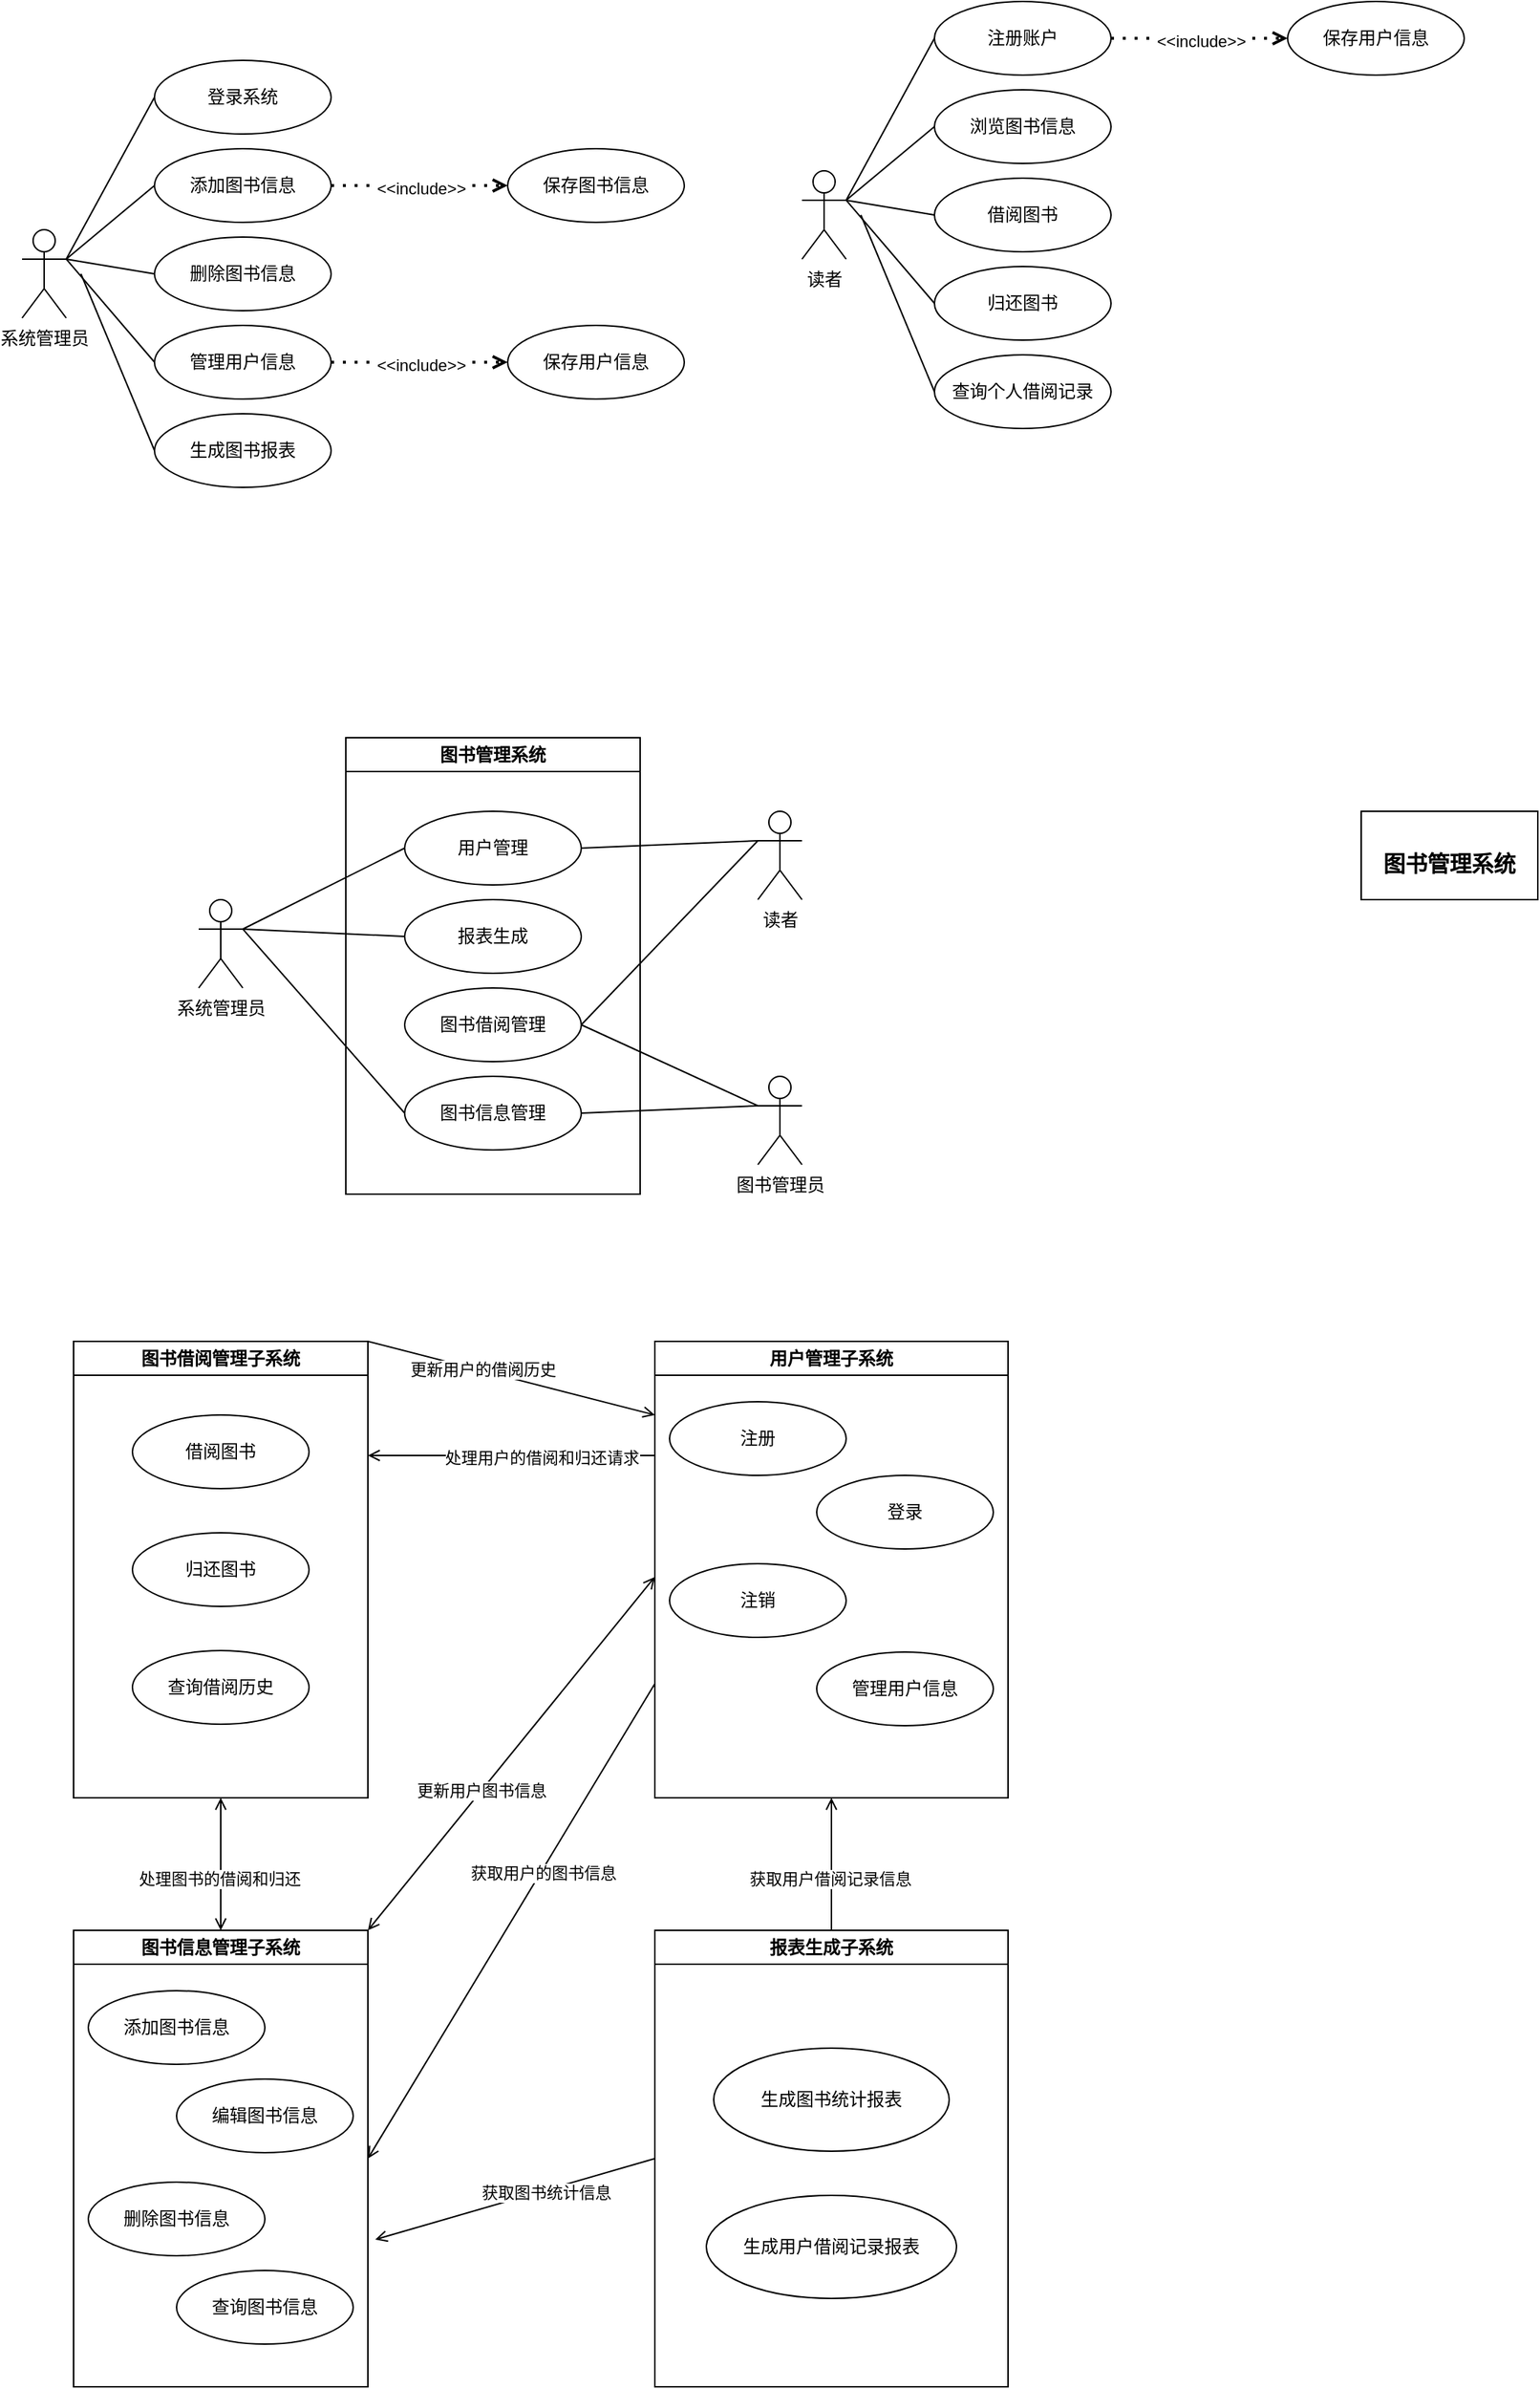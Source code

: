 <mxfile version="23.0.0" type="github">
  <diagram name="第 1 页" id="1S-oWMN58DFkhCVR-oqF">
    <mxGraphModel dx="646" dy="948" grid="1" gridSize="10" guides="1" tooltips="1" connect="1" arrows="1" fold="1" page="1" pageScale="1" pageWidth="827" pageHeight="1169" math="0" shadow="0">
      <root>
        <mxCell id="0" />
        <mxCell id="1" parent="0" />
        <mxCell id="vZ_JJnpRFsUOViejhZNN-1" value="系统管理员" style="shape=umlActor;verticalLabelPosition=bottom;verticalAlign=top;html=1;outlineConnect=0;" parent="1" vertex="1">
          <mxGeometry x="160" y="305" width="30" height="60" as="geometry" />
        </mxCell>
        <mxCell id="vZ_JJnpRFsUOViejhZNN-4" value="登录系统" style="ellipse;whiteSpace=wrap;html=1;" parent="1" vertex="1">
          <mxGeometry x="250" y="190" width="120" height="50" as="geometry" />
        </mxCell>
        <mxCell id="vZ_JJnpRFsUOViejhZNN-5" value="添加图书信息" style="ellipse;whiteSpace=wrap;html=1;" parent="1" vertex="1">
          <mxGeometry x="250" y="250" width="120" height="50" as="geometry" />
        </mxCell>
        <mxCell id="vZ_JJnpRFsUOViejhZNN-6" value="删除图书信息" style="ellipse;whiteSpace=wrap;html=1;" parent="1" vertex="1">
          <mxGeometry x="250" y="310" width="120" height="50" as="geometry" />
        </mxCell>
        <mxCell id="vZ_JJnpRFsUOViejhZNN-7" value="管理用户信息" style="ellipse;whiteSpace=wrap;html=1;" parent="1" vertex="1">
          <mxGeometry x="250" y="370" width="120" height="50" as="geometry" />
        </mxCell>
        <mxCell id="vZ_JJnpRFsUOViejhZNN-8" value="生成图书报表" style="ellipse;whiteSpace=wrap;html=1;" parent="1" vertex="1">
          <mxGeometry x="250" y="430" width="120" height="50" as="geometry" />
        </mxCell>
        <mxCell id="vZ_JJnpRFsUOViejhZNN-10" value="" style="endArrow=none;html=1;rounded=0;exitX=1;exitY=0.333;exitDx=0;exitDy=0;exitPerimeter=0;entryX=0;entryY=0.5;entryDx=0;entryDy=0;targetPerimeterSpacing=0;startArrow=none;startFill=0;endFill=0;" parent="1" source="vZ_JJnpRFsUOViejhZNN-1" target="vZ_JJnpRFsUOViejhZNN-4" edge="1">
          <mxGeometry width="50" height="50" relative="1" as="geometry">
            <mxPoint x="190" y="290" as="sourcePoint" />
            <mxPoint x="240" y="240" as="targetPoint" />
          </mxGeometry>
        </mxCell>
        <mxCell id="vZ_JJnpRFsUOViejhZNN-15" value="" style="endArrow=none;html=1;rounded=0;exitX=1;exitY=0.333;exitDx=0;exitDy=0;exitPerimeter=0;entryX=0;entryY=0.5;entryDx=0;entryDy=0;targetPerimeterSpacing=0;startArrow=none;startFill=0;endFill=0;" parent="1" source="vZ_JJnpRFsUOViejhZNN-1" target="vZ_JJnpRFsUOViejhZNN-5" edge="1">
          <mxGeometry width="50" height="50" relative="1" as="geometry">
            <mxPoint x="193" y="321" as="sourcePoint" />
            <mxPoint x="260" y="225" as="targetPoint" />
          </mxGeometry>
        </mxCell>
        <mxCell id="vZ_JJnpRFsUOViejhZNN-16" value="" style="endArrow=none;html=1;rounded=0;exitX=1;exitY=0.333;exitDx=0;exitDy=0;exitPerimeter=0;entryX=0;entryY=0.5;entryDx=0;entryDy=0;targetPerimeterSpacing=0;startArrow=none;startFill=0;endFill=0;" parent="1" source="vZ_JJnpRFsUOViejhZNN-1" target="vZ_JJnpRFsUOViejhZNN-6" edge="1">
          <mxGeometry width="50" height="50" relative="1" as="geometry">
            <mxPoint x="203" y="331" as="sourcePoint" />
            <mxPoint x="270" y="235" as="targetPoint" />
          </mxGeometry>
        </mxCell>
        <mxCell id="vZ_JJnpRFsUOViejhZNN-17" value="" style="endArrow=none;html=1;rounded=0;entryX=0;entryY=0.5;entryDx=0;entryDy=0;targetPerimeterSpacing=0;startArrow=none;startFill=0;endFill=0;exitX=1;exitY=0.333;exitDx=0;exitDy=0;exitPerimeter=0;" parent="1" source="vZ_JJnpRFsUOViejhZNN-1" target="vZ_JJnpRFsUOViejhZNN-7" edge="1">
          <mxGeometry width="50" height="50" relative="1" as="geometry">
            <mxPoint x="190" y="330" as="sourcePoint" />
            <mxPoint x="280" y="245" as="targetPoint" />
          </mxGeometry>
        </mxCell>
        <mxCell id="vZ_JJnpRFsUOViejhZNN-18" value="" style="endArrow=none;html=1;rounded=0;entryX=0;entryY=0.5;entryDx=0;entryDy=0;targetPerimeterSpacing=0;startArrow=none;startFill=0;endFill=0;exitX=1;exitY=0.333;exitDx=0;exitDy=0;exitPerimeter=0;" parent="1" source="vZ_JJnpRFsUOViejhZNN-28" target="vZ_JJnpRFsUOViejhZNN-27" edge="1">
          <mxGeometry width="50" height="50" relative="1" as="geometry">
            <mxPoint x="320" y="530" as="sourcePoint" />
            <mxPoint x="380" y="660" as="targetPoint" />
          </mxGeometry>
        </mxCell>
        <mxCell id="vZ_JJnpRFsUOViejhZNN-19" value="i" style="endArrow=open;dashed=1;html=1;dashPattern=1 3;strokeWidth=2;rounded=0;exitX=1;exitY=0.5;exitDx=0;exitDy=0;entryX=0;entryY=0.5;entryDx=0;entryDy=0;endFill=0;" parent="1" source="vZ_JJnpRFsUOViejhZNN-5" target="vZ_JJnpRFsUOViejhZNN-20" edge="1">
          <mxGeometry width="50" height="50" relative="1" as="geometry">
            <mxPoint x="389" y="220" as="sourcePoint" />
            <mxPoint x="439" y="170" as="targetPoint" />
          </mxGeometry>
        </mxCell>
        <mxCell id="vZ_JJnpRFsUOViejhZNN-21" value="&amp;lt;&amp;lt;include&amp;gt;&amp;gt;" style="edgeLabel;html=1;align=center;verticalAlign=middle;resizable=0;points=[];" parent="vZ_JJnpRFsUOViejhZNN-19" vertex="1" connectable="0">
          <mxGeometry x="0.012" y="-2" relative="1" as="geometry">
            <mxPoint as="offset" />
          </mxGeometry>
        </mxCell>
        <mxCell id="vZ_JJnpRFsUOViejhZNN-20" value="保存图书信息" style="ellipse;whiteSpace=wrap;html=1;" parent="1" vertex="1">
          <mxGeometry x="490" y="250" width="120" height="50" as="geometry" />
        </mxCell>
        <mxCell id="vZ_JJnpRFsUOViejhZNN-23" value="保存用户信息" style="ellipse;whiteSpace=wrap;html=1;" parent="1" vertex="1">
          <mxGeometry x="490" y="370" width="120" height="50" as="geometry" />
        </mxCell>
        <mxCell id="vZ_JJnpRFsUOViejhZNN-24" value="i" style="endArrow=open;dashed=1;html=1;dashPattern=1 3;strokeWidth=2;rounded=0;exitX=1;exitY=0.5;exitDx=0;exitDy=0;entryX=0;entryY=0.5;entryDx=0;entryDy=0;endFill=0;" parent="1" source="vZ_JJnpRFsUOViejhZNN-7" target="vZ_JJnpRFsUOViejhZNN-23" edge="1">
          <mxGeometry width="50" height="50" relative="1" as="geometry">
            <mxPoint x="380" y="359" as="sourcePoint" />
            <mxPoint x="500" y="359" as="targetPoint" />
          </mxGeometry>
        </mxCell>
        <mxCell id="vZ_JJnpRFsUOViejhZNN-25" value="&amp;lt;&amp;lt;include&amp;gt;&amp;gt;" style="edgeLabel;html=1;align=center;verticalAlign=middle;resizable=0;points=[];" parent="vZ_JJnpRFsUOViejhZNN-24" vertex="1" connectable="0">
          <mxGeometry x="0.012" y="-2" relative="1" as="geometry">
            <mxPoint as="offset" />
          </mxGeometry>
        </mxCell>
        <mxCell id="vZ_JJnpRFsUOViejhZNN-26" value="图书管理系统" style="swimlane;whiteSpace=wrap;html=1;" parent="1" vertex="1">
          <mxGeometry x="380" y="650" width="200" height="310" as="geometry">
            <mxRectangle x="290" y="690" width="110" height="30" as="alternateBounds" />
          </mxGeometry>
        </mxCell>
        <mxCell id="vZ_JJnpRFsUOViejhZNN-27" value="图书信息管理" style="ellipse;whiteSpace=wrap;html=1;" parent="vZ_JJnpRFsUOViejhZNN-26" vertex="1">
          <mxGeometry x="40" y="230" width="120" height="50" as="geometry" />
        </mxCell>
        <mxCell id="vZ_JJnpRFsUOViejhZNN-33" value="图书借阅管理" style="ellipse;whiteSpace=wrap;html=1;" parent="vZ_JJnpRFsUOViejhZNN-26" vertex="1">
          <mxGeometry x="40" y="170" width="120" height="50" as="geometry" />
        </mxCell>
        <mxCell id="vZ_JJnpRFsUOViejhZNN-34" value="用户管理" style="ellipse;whiteSpace=wrap;html=1;" parent="vZ_JJnpRFsUOViejhZNN-26" vertex="1">
          <mxGeometry x="40" y="50" width="120" height="50" as="geometry" />
        </mxCell>
        <mxCell id="vZ_JJnpRFsUOViejhZNN-35" value="报表生成" style="ellipse;whiteSpace=wrap;html=1;" parent="vZ_JJnpRFsUOViejhZNN-26" vertex="1">
          <mxGeometry x="40" y="110" width="120" height="50" as="geometry" />
        </mxCell>
        <mxCell id="vZ_JJnpRFsUOViejhZNN-28" value="系统管理员" style="shape=umlActor;verticalLabelPosition=bottom;verticalAlign=top;html=1;outlineConnect=0;" parent="1" vertex="1">
          <mxGeometry x="280" y="760" width="30" height="60" as="geometry" />
        </mxCell>
        <mxCell id="vZ_JJnpRFsUOViejhZNN-29" value="图书管理员" style="shape=umlActor;verticalLabelPosition=bottom;verticalAlign=top;html=1;outlineConnect=0;" parent="1" vertex="1">
          <mxGeometry x="660" y="880" width="30" height="60" as="geometry" />
        </mxCell>
        <mxCell id="vZ_JJnpRFsUOViejhZNN-30" value="读者" style="shape=umlActor;verticalLabelPosition=bottom;verticalAlign=top;html=1;outlineConnect=0;" parent="1" vertex="1">
          <mxGeometry x="660" y="700" width="30" height="60" as="geometry" />
        </mxCell>
        <mxCell id="vZ_JJnpRFsUOViejhZNN-36" value="" style="endArrow=none;html=1;rounded=0;entryX=0;entryY=0.5;entryDx=0;entryDy=0;targetPerimeterSpacing=0;startArrow=none;startFill=0;endFill=0;exitX=1;exitY=0.333;exitDx=0;exitDy=0;exitPerimeter=0;" parent="1" target="vZ_JJnpRFsUOViejhZNN-8" edge="1">
          <mxGeometry width="50" height="50" relative="1" as="geometry">
            <mxPoint x="200" y="335" as="sourcePoint" />
            <mxPoint x="260" y="465" as="targetPoint" />
          </mxGeometry>
        </mxCell>
        <mxCell id="vZ_JJnpRFsUOViejhZNN-37" value="" style="endArrow=none;html=1;rounded=0;entryX=0;entryY=0.5;entryDx=0;entryDy=0;targetPerimeterSpacing=0;startArrow=none;startFill=0;endFill=0;" parent="1" target="vZ_JJnpRFsUOViejhZNN-34" edge="1">
          <mxGeometry width="50" height="50" relative="1" as="geometry">
            <mxPoint x="310" y="780" as="sourcePoint" />
            <mxPoint x="430" y="725" as="targetPoint" />
          </mxGeometry>
        </mxCell>
        <mxCell id="vZ_JJnpRFsUOViejhZNN-38" value="" style="endArrow=none;html=1;rounded=0;entryX=0;entryY=0.5;entryDx=0;entryDy=0;targetPerimeterSpacing=0;startArrow=none;startFill=0;endFill=0;" parent="1" target="vZ_JJnpRFsUOViejhZNN-35" edge="1">
          <mxGeometry width="50" height="50" relative="1" as="geometry">
            <mxPoint x="310" y="780" as="sourcePoint" />
            <mxPoint x="440" y="735" as="targetPoint" />
          </mxGeometry>
        </mxCell>
        <mxCell id="vZ_JJnpRFsUOViejhZNN-39" value="" style="endArrow=none;html=1;rounded=0;entryX=1;entryY=0.5;entryDx=0;entryDy=0;targetPerimeterSpacing=0;startArrow=none;startFill=0;endFill=0;exitX=0;exitY=0.333;exitDx=0;exitDy=0;exitPerimeter=0;" parent="1" source="vZ_JJnpRFsUOViejhZNN-30" target="vZ_JJnpRFsUOViejhZNN-33" edge="1">
          <mxGeometry width="50" height="50" relative="1" as="geometry">
            <mxPoint x="550" y="617" as="sourcePoint" />
            <mxPoint x="660" y="552" as="targetPoint" />
          </mxGeometry>
        </mxCell>
        <mxCell id="vZ_JJnpRFsUOViejhZNN-40" value="" style="endArrow=none;html=1;rounded=0;entryX=1;entryY=0.5;entryDx=0;entryDy=0;targetPerimeterSpacing=0;startArrow=none;startFill=0;endFill=0;exitX=0;exitY=0.333;exitDx=0;exitDy=0;exitPerimeter=0;" parent="1" source="vZ_JJnpRFsUOViejhZNN-29" target="vZ_JJnpRFsUOViejhZNN-27" edge="1">
          <mxGeometry width="50" height="50" relative="1" as="geometry">
            <mxPoint x="440" y="1055" as="sourcePoint" />
            <mxPoint x="550" y="990" as="targetPoint" />
          </mxGeometry>
        </mxCell>
        <mxCell id="vZ_JJnpRFsUOViejhZNN-42" value="" style="endArrow=none;html=1;rounded=0;targetPerimeterSpacing=0;startArrow=none;startFill=0;endFill=0;exitX=0;exitY=0.333;exitDx=0;exitDy=0;exitPerimeter=0;entryX=1;entryY=0.5;entryDx=0;entryDy=0;" parent="1" source="vZ_JJnpRFsUOViejhZNN-29" target="vZ_JJnpRFsUOViejhZNN-33" edge="1">
          <mxGeometry width="50" height="50" relative="1" as="geometry">
            <mxPoint x="490" y="1065" as="sourcePoint" />
            <mxPoint x="540" y="840" as="targetPoint" />
          </mxGeometry>
        </mxCell>
        <mxCell id="vZ_JJnpRFsUOViejhZNN-45" value="" style="endArrow=none;html=1;rounded=0;entryX=1;entryY=0.5;entryDx=0;entryDy=0;targetPerimeterSpacing=0;startArrow=none;startFill=0;endFill=0;" parent="1" target="vZ_JJnpRFsUOViejhZNN-34" edge="1">
          <mxGeometry width="50" height="50" relative="1" as="geometry">
            <mxPoint x="660" y="720" as="sourcePoint" />
            <mxPoint x="550" y="855" as="targetPoint" />
          </mxGeometry>
        </mxCell>
        <mxCell id="vZ_JJnpRFsUOViejhZNN-62" value="读者" style="shape=umlActor;verticalLabelPosition=bottom;verticalAlign=top;html=1;outlineConnect=0;" parent="1" vertex="1">
          <mxGeometry x="690" y="265" width="30" height="60" as="geometry" />
        </mxCell>
        <mxCell id="vZ_JJnpRFsUOViejhZNN-63" value="注册账户" style="ellipse;whiteSpace=wrap;html=1;" parent="1" vertex="1">
          <mxGeometry x="780" y="150" width="120" height="50" as="geometry" />
        </mxCell>
        <mxCell id="vZ_JJnpRFsUOViejhZNN-64" value="浏览图书信息" style="ellipse;whiteSpace=wrap;html=1;" parent="1" vertex="1">
          <mxGeometry x="780" y="210" width="120" height="50" as="geometry" />
        </mxCell>
        <mxCell id="vZ_JJnpRFsUOViejhZNN-65" value="借阅图书" style="ellipse;whiteSpace=wrap;html=1;" parent="1" vertex="1">
          <mxGeometry x="780" y="270" width="120" height="50" as="geometry" />
        </mxCell>
        <mxCell id="vZ_JJnpRFsUOViejhZNN-66" value="归还图书" style="ellipse;whiteSpace=wrap;html=1;" parent="1" vertex="1">
          <mxGeometry x="780" y="330" width="120" height="50" as="geometry" />
        </mxCell>
        <mxCell id="vZ_JJnpRFsUOViejhZNN-67" value="查询个人借阅记录" style="ellipse;whiteSpace=wrap;html=1;" parent="1" vertex="1">
          <mxGeometry x="780" y="390" width="120" height="50" as="geometry" />
        </mxCell>
        <mxCell id="vZ_JJnpRFsUOViejhZNN-68" value="" style="endArrow=none;html=1;rounded=0;exitX=1;exitY=0.333;exitDx=0;exitDy=0;exitPerimeter=0;entryX=0;entryY=0.5;entryDx=0;entryDy=0;targetPerimeterSpacing=0;startArrow=none;startFill=0;endFill=0;" parent="1" source="vZ_JJnpRFsUOViejhZNN-62" target="vZ_JJnpRFsUOViejhZNN-63" edge="1">
          <mxGeometry width="50" height="50" relative="1" as="geometry">
            <mxPoint x="720" y="250" as="sourcePoint" />
            <mxPoint x="770" y="200" as="targetPoint" />
          </mxGeometry>
        </mxCell>
        <mxCell id="vZ_JJnpRFsUOViejhZNN-69" value="" style="endArrow=none;html=1;rounded=0;exitX=1;exitY=0.333;exitDx=0;exitDy=0;exitPerimeter=0;entryX=0;entryY=0.5;entryDx=0;entryDy=0;targetPerimeterSpacing=0;startArrow=none;startFill=0;endFill=0;" parent="1" source="vZ_JJnpRFsUOViejhZNN-62" target="vZ_JJnpRFsUOViejhZNN-64" edge="1">
          <mxGeometry width="50" height="50" relative="1" as="geometry">
            <mxPoint x="723" y="281" as="sourcePoint" />
            <mxPoint x="790" y="185" as="targetPoint" />
          </mxGeometry>
        </mxCell>
        <mxCell id="vZ_JJnpRFsUOViejhZNN-70" value="" style="endArrow=none;html=1;rounded=0;exitX=1;exitY=0.333;exitDx=0;exitDy=0;exitPerimeter=0;entryX=0;entryY=0.5;entryDx=0;entryDy=0;targetPerimeterSpacing=0;startArrow=none;startFill=0;endFill=0;" parent="1" source="vZ_JJnpRFsUOViejhZNN-62" target="vZ_JJnpRFsUOViejhZNN-65" edge="1">
          <mxGeometry width="50" height="50" relative="1" as="geometry">
            <mxPoint x="733" y="291" as="sourcePoint" />
            <mxPoint x="800" y="195" as="targetPoint" />
          </mxGeometry>
        </mxCell>
        <mxCell id="vZ_JJnpRFsUOViejhZNN-71" value="" style="endArrow=none;html=1;rounded=0;entryX=0;entryY=0.5;entryDx=0;entryDy=0;targetPerimeterSpacing=0;startArrow=none;startFill=0;endFill=0;exitX=1;exitY=0.333;exitDx=0;exitDy=0;exitPerimeter=0;" parent="1" source="vZ_JJnpRFsUOViejhZNN-62" target="vZ_JJnpRFsUOViejhZNN-66" edge="1">
          <mxGeometry width="50" height="50" relative="1" as="geometry">
            <mxPoint x="720" y="290" as="sourcePoint" />
            <mxPoint x="810" y="205" as="targetPoint" />
          </mxGeometry>
        </mxCell>
        <mxCell id="vZ_JJnpRFsUOViejhZNN-72" value="i" style="endArrow=open;dashed=1;html=1;dashPattern=1 3;strokeWidth=2;rounded=0;exitX=1;exitY=0.5;exitDx=0;exitDy=0;entryX=0;entryY=0.5;entryDx=0;entryDy=0;endFill=0;" parent="1" source="vZ_JJnpRFsUOViejhZNN-63" target="vZ_JJnpRFsUOViejhZNN-77" edge="1">
          <mxGeometry width="50" height="50" relative="1" as="geometry">
            <mxPoint x="919" y="180" as="sourcePoint" />
            <mxPoint x="1020" y="235" as="targetPoint" />
          </mxGeometry>
        </mxCell>
        <mxCell id="vZ_JJnpRFsUOViejhZNN-73" value="&amp;lt;&amp;lt;include&amp;gt;&amp;gt;" style="edgeLabel;html=1;align=center;verticalAlign=middle;resizable=0;points=[];" parent="vZ_JJnpRFsUOViejhZNN-72" vertex="1" connectable="0">
          <mxGeometry x="0.012" y="-2" relative="1" as="geometry">
            <mxPoint as="offset" />
          </mxGeometry>
        </mxCell>
        <mxCell id="vZ_JJnpRFsUOViejhZNN-76" value="" style="endArrow=none;html=1;rounded=0;entryX=0;entryY=0.5;entryDx=0;entryDy=0;targetPerimeterSpacing=0;startArrow=none;startFill=0;endFill=0;exitX=1;exitY=0.333;exitDx=0;exitDy=0;exitPerimeter=0;" parent="1" target="vZ_JJnpRFsUOViejhZNN-67" edge="1">
          <mxGeometry width="50" height="50" relative="1" as="geometry">
            <mxPoint x="730" y="295" as="sourcePoint" />
            <mxPoint x="790" y="425" as="targetPoint" />
          </mxGeometry>
        </mxCell>
        <mxCell id="vZ_JJnpRFsUOViejhZNN-77" value="保存用户信息" style="ellipse;whiteSpace=wrap;html=1;" parent="1" vertex="1">
          <mxGeometry x="1020" y="150" width="120" height="50" as="geometry" />
        </mxCell>
        <mxCell id="-E-mYHirCY9QTEUU1FOy-1" value="&lt;h3 style=&quot;border: 0px solid rgb(217, 217, 227); box-sizing: border-box; --tw-border-spacing-x: 0; --tw-border-spacing-y: 0; --tw-translate-x: 0; --tw-translate-y: 0; --tw-rotate: 0; --tw-skew-x: 0; --tw-skew-y: 0; --tw-scale-x: 1; --tw-scale-y: 1; --tw-pan-x: ; --tw-pan-y: ; --tw-pinch-zoom: ; --tw-scroll-snap-strictness: proximity; --tw-gradient-from-position: ; --tw-gradient-via-position: ; --tw-gradient-to-position: ; --tw-ordinal: ; --tw-slashed-zero: ; --tw-numeric-figure: ; --tw-numeric-spacing: ; --tw-numeric-fraction: ; --tw-ring-inset: ; --tw-ring-offset-width: 0px; --tw-ring-offset-color: #fff; --tw-ring-color: rgba(69,89,164,.5); --tw-ring-offset-shadow: 0 0 transparent; --tw-ring-shadow: 0 0 transparent; --tw-shadow: 0 0 transparent; --tw-shadow-colored: 0 0 transparent; --tw-blur: ; --tw-brightness: ; --tw-contrast: ; --tw-grayscale: ; --tw-hue-rotate: ; --tw-invert: ; --tw-saturate: ; --tw-sepia: ; --tw-drop-shadow: ; --tw-backdrop-blur: ; --tw-backdrop-brightness: ; --tw-backdrop-contrast: ; --tw-backdrop-grayscale: ; --tw-backdrop-hue-rotate: ; --tw-backdrop-invert: ; --tw-backdrop-opacity: ; --tw-backdrop-saturate: ; --tw-backdrop-sepia: ; font-size: 1.25em; margin: 1rem 0px 0.5rem; line-height: 1.6; font-family: Söhne, ui-sans-serif, system-ui, -apple-system, &amp;quot;Segoe UI&amp;quot;, Roboto, Ubuntu, Cantarell, &amp;quot;Noto Sans&amp;quot;, sans-serif, &amp;quot;Helvetica Neue&amp;quot;, Arial, &amp;quot;Apple Color Emoji&amp;quot;, &amp;quot;Segoe UI Emoji&amp;quot;, &amp;quot;Segoe UI Symbol&amp;quot;, &amp;quot;Noto Color Emoji&amp;quot;; text-align: start;&quot;&gt;图书管理系统&lt;/h3&gt;" style="rounded=0;whiteSpace=wrap;html=1;" vertex="1" parent="1">
          <mxGeometry x="1070" y="700" width="120" height="60" as="geometry" />
        </mxCell>
        <mxCell id="-E-mYHirCY9QTEUU1FOy-2" value="图书信息管理子系统" style="swimlane;whiteSpace=wrap;html=1;" vertex="1" parent="1">
          <mxGeometry x="195" y="1460" width="200" height="310" as="geometry">
            <mxRectangle x="290" y="690" width="110" height="30" as="alternateBounds" />
          </mxGeometry>
        </mxCell>
        <mxCell id="-E-mYHirCY9QTEUU1FOy-11" value="添加图书信息" style="ellipse;whiteSpace=wrap;html=1;" vertex="1" parent="-E-mYHirCY9QTEUU1FOy-2">
          <mxGeometry x="10" y="41" width="120" height="50" as="geometry" />
        </mxCell>
        <mxCell id="-E-mYHirCY9QTEUU1FOy-12" value="编辑图书信息" style="ellipse;whiteSpace=wrap;html=1;" vertex="1" parent="-E-mYHirCY9QTEUU1FOy-2">
          <mxGeometry x="70" y="101" width="120" height="50" as="geometry" />
        </mxCell>
        <mxCell id="-E-mYHirCY9QTEUU1FOy-13" value="删除图书信息" style="ellipse;whiteSpace=wrap;html=1;" vertex="1" parent="-E-mYHirCY9QTEUU1FOy-2">
          <mxGeometry x="10" y="171" width="120" height="50" as="geometry" />
        </mxCell>
        <mxCell id="-E-mYHirCY9QTEUU1FOy-14" value="查询图书信息" style="ellipse;whiteSpace=wrap;html=1;" vertex="1" parent="-E-mYHirCY9QTEUU1FOy-2">
          <mxGeometry x="70" y="231" width="120" height="50" as="geometry" />
        </mxCell>
        <mxCell id="-E-mYHirCY9QTEUU1FOy-8" value="用户管理子系统" style="swimlane;whiteSpace=wrap;html=1;" vertex="1" parent="1">
          <mxGeometry x="590" y="1060" width="240" height="310" as="geometry">
            <mxRectangle x="290" y="690" width="110" height="30" as="alternateBounds" />
          </mxGeometry>
        </mxCell>
        <mxCell id="-E-mYHirCY9QTEUU1FOy-15" value="注册" style="ellipse;whiteSpace=wrap;html=1;" vertex="1" parent="-E-mYHirCY9QTEUU1FOy-8">
          <mxGeometry x="10" y="41" width="120" height="50" as="geometry" />
        </mxCell>
        <mxCell id="-E-mYHirCY9QTEUU1FOy-16" value="登录" style="ellipse;whiteSpace=wrap;html=1;" vertex="1" parent="-E-mYHirCY9QTEUU1FOy-8">
          <mxGeometry x="110" y="91" width="120" height="50" as="geometry" />
        </mxCell>
        <mxCell id="-E-mYHirCY9QTEUU1FOy-17" value="注销" style="ellipse;whiteSpace=wrap;html=1;" vertex="1" parent="-E-mYHirCY9QTEUU1FOy-8">
          <mxGeometry x="10" y="151" width="120" height="50" as="geometry" />
        </mxCell>
        <mxCell id="-E-mYHirCY9QTEUU1FOy-18" value="管理用户信息" style="ellipse;whiteSpace=wrap;html=1;" vertex="1" parent="-E-mYHirCY9QTEUU1FOy-8">
          <mxGeometry x="110" y="211" width="120" height="50" as="geometry" />
        </mxCell>
        <mxCell id="-E-mYHirCY9QTEUU1FOy-9" value="图书借阅管理子系统" style="swimlane;whiteSpace=wrap;html=1;" vertex="1" parent="1">
          <mxGeometry x="195" y="1060" width="200" height="310" as="geometry">
            <mxRectangle x="290" y="690" width="110" height="30" as="alternateBounds" />
          </mxGeometry>
        </mxCell>
        <mxCell id="-E-mYHirCY9QTEUU1FOy-19" value="借阅图书" style="ellipse;whiteSpace=wrap;html=1;" vertex="1" parent="-E-mYHirCY9QTEUU1FOy-9">
          <mxGeometry x="40" y="50" width="120" height="50" as="geometry" />
        </mxCell>
        <mxCell id="-E-mYHirCY9QTEUU1FOy-20" value="归还图书" style="ellipse;whiteSpace=wrap;html=1;" vertex="1" parent="-E-mYHirCY9QTEUU1FOy-9">
          <mxGeometry x="40" y="130" width="120" height="50" as="geometry" />
        </mxCell>
        <mxCell id="-E-mYHirCY9QTEUU1FOy-21" value="查询借阅历史" style="ellipse;whiteSpace=wrap;html=1;" vertex="1" parent="-E-mYHirCY9QTEUU1FOy-9">
          <mxGeometry x="40" y="210" width="120" height="50" as="geometry" />
        </mxCell>
        <mxCell id="-E-mYHirCY9QTEUU1FOy-10" value="报表生成子系统" style="swimlane;whiteSpace=wrap;html=1;" vertex="1" parent="1">
          <mxGeometry x="590" y="1460" width="240" height="310" as="geometry">
            <mxRectangle x="290" y="690" width="110" height="30" as="alternateBounds" />
          </mxGeometry>
        </mxCell>
        <mxCell id="-E-mYHirCY9QTEUU1FOy-22" value="生成图书统计报表" style="ellipse;whiteSpace=wrap;html=1;" vertex="1" parent="-E-mYHirCY9QTEUU1FOy-10">
          <mxGeometry x="40" y="80" width="160" height="70" as="geometry" />
        </mxCell>
        <mxCell id="-E-mYHirCY9QTEUU1FOy-23" value="生成用户借阅记录报表" style="ellipse;whiteSpace=wrap;html=1;" vertex="1" parent="-E-mYHirCY9QTEUU1FOy-10">
          <mxGeometry x="35" y="180" width="170" height="70" as="geometry" />
        </mxCell>
        <mxCell id="-E-mYHirCY9QTEUU1FOy-25" value="" style="endArrow=open;html=1;rounded=0;targetPerimeterSpacing=0;startArrow=open;startFill=0;endFill=0;exitX=1;exitY=0;exitDx=0;exitDy=0;" edge="1" parent="1" source="-E-mYHirCY9QTEUU1FOy-2">
          <mxGeometry width="50" height="50" relative="1" as="geometry">
            <mxPoint x="470" y="1130" as="sourcePoint" />
            <mxPoint x="590" y="1220" as="targetPoint" />
          </mxGeometry>
        </mxCell>
        <mxCell id="-E-mYHirCY9QTEUU1FOy-26" value="更新用户图书信息" style="edgeLabel;html=1;align=center;verticalAlign=middle;resizable=0;points=[];" vertex="1" connectable="0" parent="-E-mYHirCY9QTEUU1FOy-25">
          <mxGeometry x="-0.209" y="1" relative="1" as="geometry">
            <mxPoint as="offset" />
          </mxGeometry>
        </mxCell>
        <mxCell id="-E-mYHirCY9QTEUU1FOy-27" value="" style="endArrow=open;html=1;rounded=0;targetPerimeterSpacing=0;startArrow=open;startFill=0;endFill=0;exitX=0.5;exitY=0;exitDx=0;exitDy=0;entryX=0.5;entryY=1;entryDx=0;entryDy=0;" edge="1" parent="1" source="-E-mYHirCY9QTEUU1FOy-2" target="-E-mYHirCY9QTEUU1FOy-9">
          <mxGeometry width="50" height="50" relative="1" as="geometry">
            <mxPoint x="390" y="1408" as="sourcePoint" />
            <mxPoint x="300" y="1380" as="targetPoint" />
          </mxGeometry>
        </mxCell>
        <mxCell id="-E-mYHirCY9QTEUU1FOy-28" value="处理图书的借阅和归还" style="edgeLabel;html=1;align=center;verticalAlign=middle;resizable=0;points=[];" vertex="1" connectable="0" parent="-E-mYHirCY9QTEUU1FOy-27">
          <mxGeometry x="-0.209" y="1" relative="1" as="geometry">
            <mxPoint as="offset" />
          </mxGeometry>
        </mxCell>
        <mxCell id="-E-mYHirCY9QTEUU1FOy-29" value="" style="endArrow=open;html=1;rounded=0;targetPerimeterSpacing=0;startArrow=none;startFill=0;endFill=0;exitX=0;exitY=0.75;exitDx=0;exitDy=0;entryX=1;entryY=0.5;entryDx=0;entryDy=0;" edge="1" parent="1" source="-E-mYHirCY9QTEUU1FOy-8" target="-E-mYHirCY9QTEUU1FOy-2">
          <mxGeometry width="50" height="50" relative="1" as="geometry">
            <mxPoint x="380" y="1258" as="sourcePoint" />
            <mxPoint x="580" y="1250" as="targetPoint" />
          </mxGeometry>
        </mxCell>
        <mxCell id="-E-mYHirCY9QTEUU1FOy-30" value="获取用户的图书信息" style="edgeLabel;html=1;align=center;verticalAlign=middle;resizable=0;points=[];" vertex="1" connectable="0" parent="-E-mYHirCY9QTEUU1FOy-29">
          <mxGeometry x="-0.209" y="1" relative="1" as="geometry">
            <mxPoint as="offset" />
          </mxGeometry>
        </mxCell>
        <mxCell id="-E-mYHirCY9QTEUU1FOy-31" value="" style="endArrow=open;html=1;rounded=0;targetPerimeterSpacing=0;startArrow=none;startFill=0;endFill=0;exitX=0;exitY=0.25;exitDx=0;exitDy=0;entryX=1;entryY=0.25;entryDx=0;entryDy=0;" edge="1" parent="1" source="-E-mYHirCY9QTEUU1FOy-8" target="-E-mYHirCY9QTEUU1FOy-9">
          <mxGeometry width="50" height="50" relative="1" as="geometry">
            <mxPoint x="560" y="1400" as="sourcePoint" />
            <mxPoint x="390" y="1570" as="targetPoint" />
          </mxGeometry>
        </mxCell>
        <mxCell id="-E-mYHirCY9QTEUU1FOy-32" value="处理用户的借阅和归还请求" style="edgeLabel;html=1;align=center;verticalAlign=middle;resizable=0;points=[];" vertex="1" connectable="0" parent="-E-mYHirCY9QTEUU1FOy-31">
          <mxGeometry x="-0.209" y="1" relative="1" as="geometry">
            <mxPoint as="offset" />
          </mxGeometry>
        </mxCell>
        <mxCell id="-E-mYHirCY9QTEUU1FOy-35" value="" style="endArrow=open;html=1;rounded=0;targetPerimeterSpacing=0;startArrow=none;startFill=0;endFill=0;exitX=1;exitY=0;exitDx=0;exitDy=0;" edge="1" parent="1" source="-E-mYHirCY9QTEUU1FOy-9">
          <mxGeometry width="50" height="50" relative="1" as="geometry">
            <mxPoint x="600" y="1380" as="sourcePoint" />
            <mxPoint x="590" y="1110" as="targetPoint" />
          </mxGeometry>
        </mxCell>
        <mxCell id="-E-mYHirCY9QTEUU1FOy-36" value="更新用户的借阅历史" style="edgeLabel;html=1;align=center;verticalAlign=middle;resizable=0;points=[];" vertex="1" connectable="0" parent="-E-mYHirCY9QTEUU1FOy-35">
          <mxGeometry x="-0.209" y="1" relative="1" as="geometry">
            <mxPoint as="offset" />
          </mxGeometry>
        </mxCell>
        <mxCell id="-E-mYHirCY9QTEUU1FOy-37" value="" style="endArrow=open;html=1;rounded=0;targetPerimeterSpacing=0;startArrow=none;startFill=0;endFill=0;exitX=0;exitY=0.5;exitDx=0;exitDy=0;" edge="1" parent="1" source="-E-mYHirCY9QTEUU1FOy-10">
          <mxGeometry width="50" height="50" relative="1" as="geometry">
            <mxPoint x="830" y="1538" as="sourcePoint" />
            <mxPoint x="400" y="1670" as="targetPoint" />
          </mxGeometry>
        </mxCell>
        <mxCell id="-E-mYHirCY9QTEUU1FOy-38" value="获取图书统计信息" style="edgeLabel;html=1;align=center;verticalAlign=middle;resizable=0;points=[];" vertex="1" connectable="0" parent="-E-mYHirCY9QTEUU1FOy-37">
          <mxGeometry x="-0.209" y="1" relative="1" as="geometry">
            <mxPoint as="offset" />
          </mxGeometry>
        </mxCell>
        <mxCell id="-E-mYHirCY9QTEUU1FOy-39" value="" style="endArrow=open;html=1;rounded=0;targetPerimeterSpacing=0;startArrow=none;startFill=0;endFill=0;exitX=0.5;exitY=0;exitDx=0;exitDy=0;entryX=0.5;entryY=1;entryDx=0;entryDy=0;" edge="1" parent="1" source="-E-mYHirCY9QTEUU1FOy-10" target="-E-mYHirCY9QTEUU1FOy-8">
          <mxGeometry width="50" height="50" relative="1" as="geometry">
            <mxPoint x="600" y="1303" as="sourcePoint" />
            <mxPoint x="405" y="1625" as="targetPoint" />
          </mxGeometry>
        </mxCell>
        <mxCell id="-E-mYHirCY9QTEUU1FOy-40" value="获取用户借阅记录信息" style="edgeLabel;html=1;align=center;verticalAlign=middle;resizable=0;points=[];" vertex="1" connectable="0" parent="-E-mYHirCY9QTEUU1FOy-39">
          <mxGeometry x="-0.209" y="1" relative="1" as="geometry">
            <mxPoint as="offset" />
          </mxGeometry>
        </mxCell>
      </root>
    </mxGraphModel>
  </diagram>
</mxfile>
